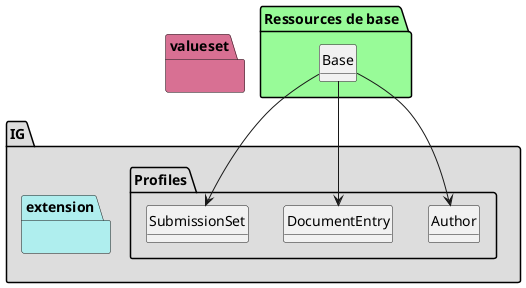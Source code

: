 @startuml
set namespaceSeparator ?
hide circle
hide class fields

package IG #DDDDDD{

     package Profiles #DDDDDD{

        class Author{

             Author => [None..None]
             Author.institution => [0..1]
             Author.person => [0..1]
             Author.role => [1..1]
             Author.specialty => [0..*]
             Author.telecommunication => [0..1]
        } 

        class DocumentEntry{

             DocumentEntry => [None..None]
             DocumentEntry.title => [1..1]
             DocumentEntry.uniqueId => [1..1]
             DocumentEntry.uri => [1..1]
             DocumentEntry.class => [1..1]
             DocumentEntry.type => [1..1]
             DocumentEntry.author => [1..*]
             DocumentEntry.availabilityStatus => [0..1]
             DocumentEntry.comments => [0..1]
             DocumentEntry.confidentiality => [1..1]
             DocumentEntry.creationTime => [1..1]
             DocumentEntry.format => [1..1]
             DocumentEntry.size => [0..1]
             DocumentEntry.hash => [1..1]
             DocumentEntry.practiceSetting => [0..1]
             DocumentEntry.healthcareFacilityTypeCode => [1..1]
             DocumentEntry.legalAuthenticator => [0..1]
             DocumentEntry.limitedMetadata => [0..1]
             DocumentEntry.mimeType => [1..1]
             DocumentEntry.objectType => [1..1]
             DocumentEntry.sourcePatientID => [1..1]
             DocumentEntry.sourcePatientInfo => [0..1]
             DocumentEntry.referenceIdList => [0..*]
             DocumentEntry.repositoryUniqueID => [0..1]
             DocumentEntry.serviceStartTime => [1..1]
             DocumentEntry.serviceEndTime => [1..1]
        } 

        class SubmissionSet{

             SubmissionSet => [None..None]
             SubmissionSet.author => [1..1]
             SubmissionSet.availabilityStatus => [0..1]
             SubmissionSet.comments => [0..1]
             SubmissionSet.contentTypeCode => [1..1]
             SubmissionSet.entryUUID => [1..1]
             SubmissionSet.patientID => [1..1]
             SubmissionSet.sourceID => [1..1]
             SubmissionSet.submissionTime => [1..1]
             SubmissionSet.title => [0..1]
             SubmissionSet.uniqueID => [1..1]
         }

     }
     package extension #paleturquoise {


         }
     }
     package valueset #PaleVioletRed{
       }

package "Ressources de base" #palegreen {

 class "Base" as  class095a1b43effec73955e31e790438de49 

    class095a1b43effec73955e31e790438de49 --> Author

 class "Base" as  class095a1b43effec73955e31e790438de49 

    class095a1b43effec73955e31e790438de49 --> DocumentEntry

 class "Base" as  class095a1b43effec73955e31e790438de49 

    class095a1b43effec73955e31e790438de49 --> SubmissionSet
}
@enduml